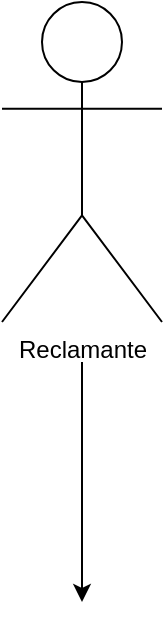 <mxfile version="20.4.1" type="github">
  <diagram id="91SoJRzIS2ou-pmzREYI" name="Page-1">
    <mxGraphModel dx="1422" dy="744" grid="1" gridSize="10" guides="1" tooltips="1" connect="1" arrows="1" fold="1" page="1" pageScale="1" pageWidth="850" pageHeight="1100" math="0" shadow="0">
      <root>
        <mxCell id="0" />
        <mxCell id="1" parent="0" />
        <mxCell id="TdgaGqSJmw3XGmhZbYln-1" value="Reclamante" style="shape=umlActor;verticalLabelPosition=bottom;verticalAlign=top;html=1;outlineConnect=0;" vertex="1" parent="1">
          <mxGeometry x="385" y="50" width="80" height="160" as="geometry" />
        </mxCell>
        <mxCell id="TdgaGqSJmw3XGmhZbYln-4" value="" style="endArrow=classic;html=1;rounded=0;" edge="1" parent="1">
          <mxGeometry width="50" height="50" relative="1" as="geometry">
            <mxPoint x="425" y="230" as="sourcePoint" />
            <mxPoint x="425" y="350" as="targetPoint" />
          </mxGeometry>
        </mxCell>
      </root>
    </mxGraphModel>
  </diagram>
</mxfile>
